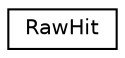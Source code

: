 digraph "Graphical Class Hierarchy"
{
 // LATEX_PDF_SIZE
  edge [fontname="Helvetica",fontsize="10",labelfontname="Helvetica",labelfontsize="10"];
  node [fontname="Helvetica",fontsize="10",shape=record];
  rankdir="LR";
  Node0 [label="RawHit",height=0.2,width=0.4,color="black", fillcolor="white", style="filled",URL="$structRawHit.html",tooltip=" "];
}
